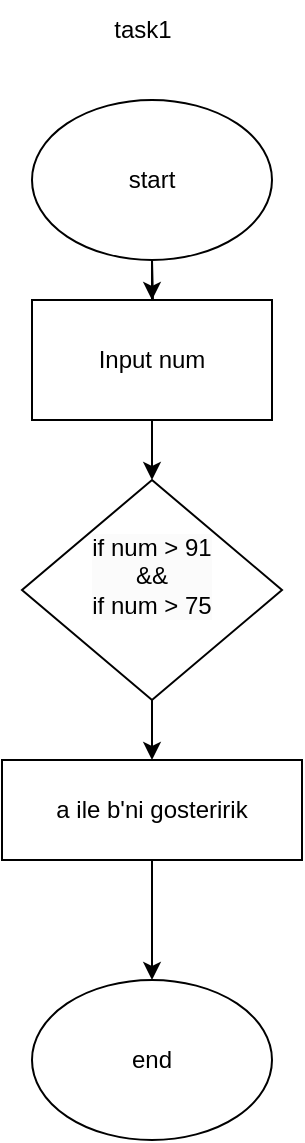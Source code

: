<mxfile version="26.0.16">
  <diagram name="Страница — 1" id="8J66_-uDEm4GCvcUEeyM">
    <mxGraphModel dx="1433" dy="1799" grid="1" gridSize="10" guides="1" tooltips="1" connect="1" arrows="1" fold="1" page="1" pageScale="1" pageWidth="827" pageHeight="1169" math="0" shadow="0">
      <root>
        <mxCell id="0" />
        <mxCell id="1" parent="0" />
        <mxCell id="rXha1yn2Jos-oDwd2vt6-12" value="" style="edgeStyle=orthogonalEdgeStyle;rounded=0;orthogonalLoop=1;jettySize=auto;html=1;" parent="1" source="rXha1yn2Jos-oDwd2vt6-1" target="rXha1yn2Jos-oDwd2vt6-6" edge="1">
          <mxGeometry relative="1" as="geometry" />
        </mxCell>
        <mxCell id="rXha1yn2Jos-oDwd2vt6-1" value="start" style="ellipse;whiteSpace=wrap;html=1;" parent="1" vertex="1">
          <mxGeometry x="40" y="10" width="120" height="80" as="geometry" />
        </mxCell>
        <mxCell id="rXha1yn2Jos-oDwd2vt6-13" value="" style="edgeStyle=orthogonalEdgeStyle;rounded=0;orthogonalLoop=1;jettySize=auto;html=1;" parent="1" source="rXha1yn2Jos-oDwd2vt6-6" target="q1m9wdEmzCFv2-ESug2n-150" edge="1">
          <mxGeometry relative="1" as="geometry">
            <mxPoint x="100" y="200" as="targetPoint" />
            <Array as="points" />
          </mxGeometry>
        </mxCell>
        <mxCell id="rXha1yn2Jos-oDwd2vt6-6" value="input num" style="rounded=0;whiteSpace=wrap;html=1;" parent="1" vertex="1">
          <mxGeometry x="40" y="110" width="120" height="60" as="geometry" />
        </mxCell>
        <mxCell id="rXha1yn2Jos-oDwd2vt6-21" value="" style="edgeStyle=orthogonalEdgeStyle;rounded=0;orthogonalLoop=1;jettySize=auto;html=1;" parent="1" target="rXha1yn2Jos-oDwd2vt6-29" edge="1">
          <mxGeometry relative="1" as="geometry">
            <mxPoint x="100" y="90" as="sourcePoint" />
          </mxGeometry>
        </mxCell>
        <mxCell id="rXha1yn2Jos-oDwd2vt6-22" value="end" style="ellipse;whiteSpace=wrap;html=1;" parent="1" vertex="1">
          <mxGeometry x="40" y="450" width="120" height="80" as="geometry" />
        </mxCell>
        <mxCell id="rXha1yn2Jos-oDwd2vt6-29" value="Input num" style="rounded=0;whiteSpace=wrap;html=1;" parent="1" vertex="1">
          <mxGeometry x="40" y="110" width="120" height="60" as="geometry" />
        </mxCell>
        <mxCell id="rXha1yn2Jos-oDwd2vt6-36" value="task1" style="text;html=1;align=center;verticalAlign=middle;resizable=0;points=[];autosize=1;strokeColor=none;fillColor=none;" parent="1" vertex="1">
          <mxGeometry x="70" y="-40" width="50" height="30" as="geometry" />
        </mxCell>
        <mxCell id="rXha1yn2Jos-oDwd2vt6-44" style="edgeStyle=orthogonalEdgeStyle;rounded=0;orthogonalLoop=1;jettySize=auto;html=1;" parent="1" source="rXha1yn2Jos-oDwd2vt6-41" target="rXha1yn2Jos-oDwd2vt6-22" edge="1">
          <mxGeometry relative="1" as="geometry" />
        </mxCell>
        <mxCell id="rXha1yn2Jos-oDwd2vt6-41" value="a ile b&#39;ni gosteririk" style="rounded=0;whiteSpace=wrap;html=1;" parent="1" vertex="1">
          <mxGeometry x="25" y="340" width="150" height="50" as="geometry" />
        </mxCell>
        <mxCell id="q1m9wdEmzCFv2-ESug2n-152" value="" style="edgeStyle=orthogonalEdgeStyle;rounded=0;orthogonalLoop=1;jettySize=auto;html=1;" edge="1" parent="1" source="q1m9wdEmzCFv2-ESug2n-150" target="rXha1yn2Jos-oDwd2vt6-41">
          <mxGeometry relative="1" as="geometry" />
        </mxCell>
        <mxCell id="q1m9wdEmzCFv2-ESug2n-150" value="&#xa;&lt;span style=&quot;color: rgb(0, 0, 0); font-family: Helvetica; font-size: 12px; font-style: normal; font-variant-ligatures: normal; font-variant-caps: normal; font-weight: 400; letter-spacing: normal; orphans: 2; text-align: center; text-indent: 0px; text-transform: none; widows: 2; word-spacing: 0px; -webkit-text-stroke-width: 0px; white-space: normal; background-color: rgb(251, 251, 251); text-decoration-thickness: initial; text-decoration-style: initial; text-decoration-color: initial; display: inline !important; float: none;&quot;&gt;if num &amp;gt; 91&lt;/span&gt;&lt;div style=&quot;forced-color-adjust: none; color: rgb(0, 0, 0); font-family: Helvetica; font-size: 12px; font-style: normal; font-variant-ligatures: normal; font-variant-caps: normal; font-weight: 400; letter-spacing: normal; orphans: 2; text-align: center; text-indent: 0px; text-transform: none; widows: 2; word-spacing: 0px; -webkit-text-stroke-width: 0px; white-space: normal; background-color: rgb(251, 251, 251); text-decoration-thickness: initial; text-decoration-style: initial; text-decoration-color: initial;&quot;&gt;&amp;amp;&amp;amp;&lt;/div&gt;&lt;div style=&quot;forced-color-adjust: none; color: rgb(0, 0, 0); font-family: Helvetica; font-size: 12px; font-style: normal; font-variant-ligatures: normal; font-variant-caps: normal; font-weight: 400; letter-spacing: normal; orphans: 2; text-align: center; text-indent: 0px; text-transform: none; widows: 2; word-spacing: 0px; -webkit-text-stroke-width: 0px; white-space: normal; background-color: rgb(251, 251, 251); text-decoration-thickness: initial; text-decoration-style: initial; text-decoration-color: initial;&quot;&gt;if num &amp;gt; 75&lt;/div&gt;&#xa;&#xa;" style="rhombus;whiteSpace=wrap;html=1;" vertex="1" parent="1">
          <mxGeometry x="35" y="200" width="130" height="110" as="geometry" />
        </mxCell>
      </root>
    </mxGraphModel>
  </diagram>
</mxfile>
